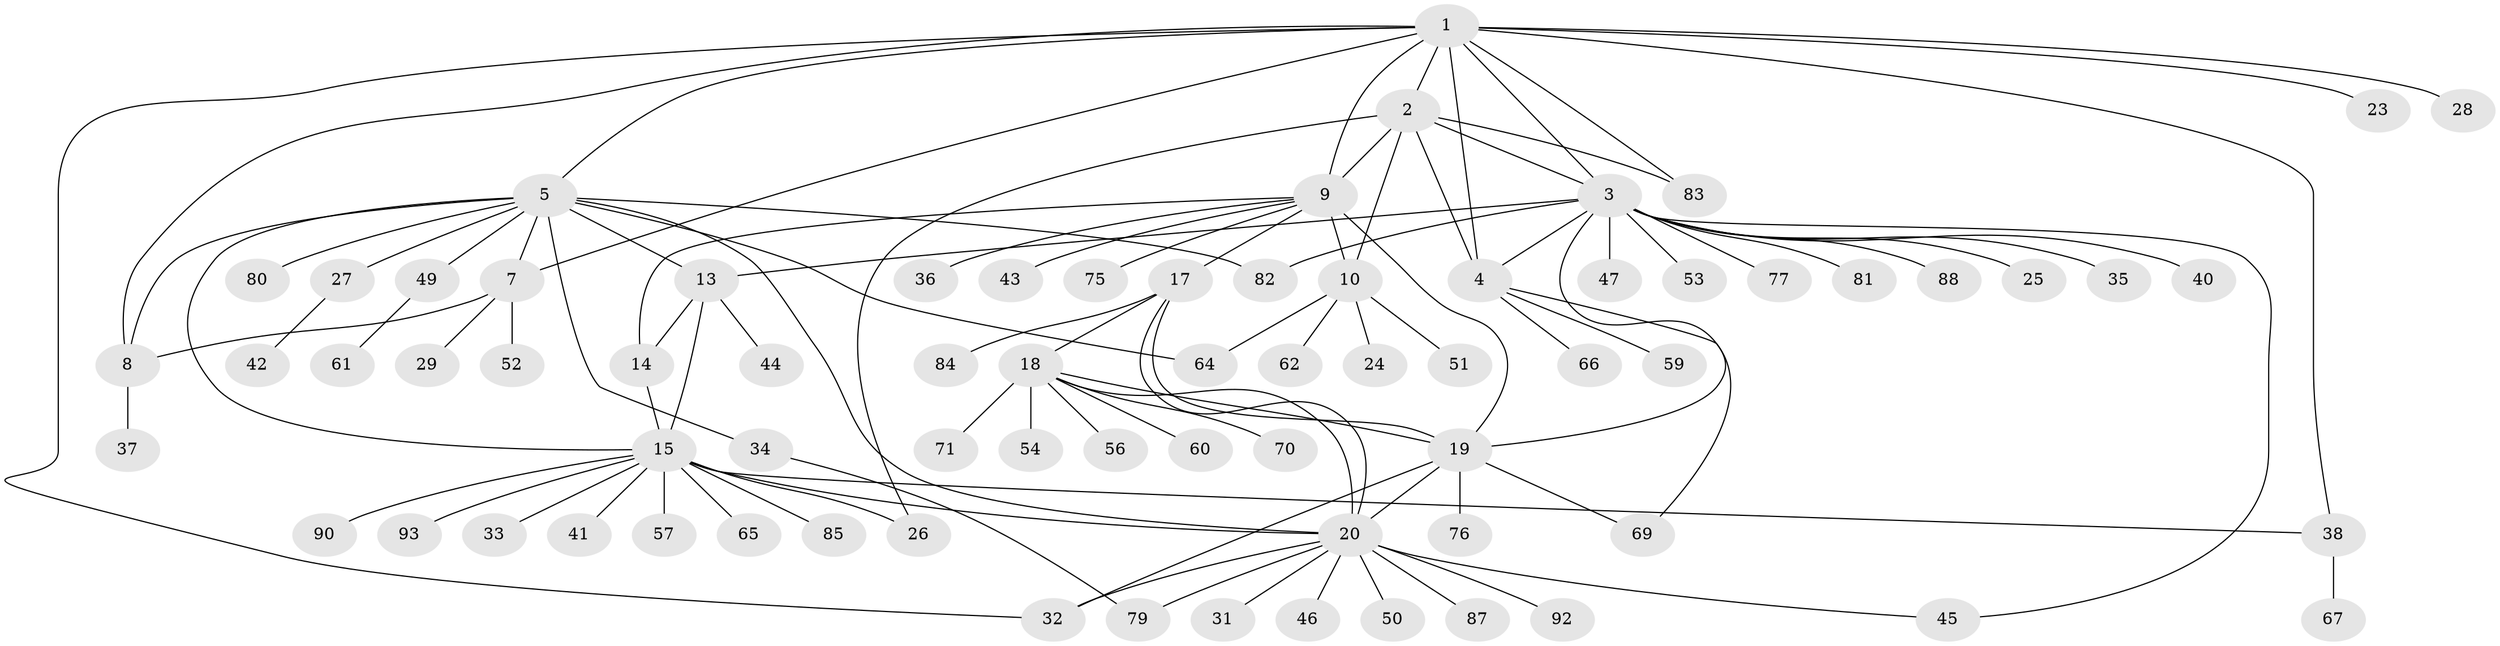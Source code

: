 // Generated by graph-tools (version 1.1) at 2025/52/02/27/25 19:52:17]
// undirected, 73 vertices, 101 edges
graph export_dot {
graph [start="1"]
  node [color=gray90,style=filled];
  1 [super="+6"];
  2 [super="+11"];
  3 [super="+22"];
  4 [super="+21"];
  5 [super="+30"];
  7 [super="+72"];
  8 [super="+39"];
  9 [super="+12"];
  10 [super="+68"];
  13 [super="+78"];
  14;
  15 [super="+16"];
  17 [super="+63"];
  18 [super="+86"];
  19 [super="+73"];
  20 [super="+48"];
  23;
  24;
  25;
  26;
  27;
  28;
  29;
  31;
  32 [super="+89"];
  33;
  34;
  35;
  36 [super="+55"];
  37;
  38 [super="+94"];
  40;
  41;
  42;
  43;
  44;
  45;
  46;
  47 [super="+58"];
  49;
  50;
  51;
  52;
  53;
  54;
  56;
  57;
  59 [super="+74"];
  60;
  61;
  62;
  64;
  65;
  66;
  67;
  69;
  70;
  71;
  75;
  76;
  77 [super="+91"];
  79;
  80;
  81;
  82;
  83;
  84;
  85;
  87;
  88;
  90;
  92;
  93;
  1 -- 2;
  1 -- 3;
  1 -- 4;
  1 -- 23;
  1 -- 28;
  1 -- 38;
  1 -- 32;
  1 -- 83;
  1 -- 5;
  1 -- 7;
  1 -- 8;
  1 -- 9;
  2 -- 3;
  2 -- 4;
  2 -- 83;
  2 -- 26;
  2 -- 9 [weight=2];
  2 -- 10;
  3 -- 4;
  3 -- 13;
  3 -- 19;
  3 -- 25;
  3 -- 35;
  3 -- 40;
  3 -- 45;
  3 -- 47;
  3 -- 53;
  3 -- 77;
  3 -- 81;
  3 -- 82;
  3 -- 88;
  4 -- 66;
  4 -- 69;
  4 -- 59;
  5 -- 7;
  5 -- 8;
  5 -- 20;
  5 -- 27;
  5 -- 64;
  5 -- 80;
  5 -- 13;
  5 -- 15;
  5 -- 49;
  5 -- 34;
  5 -- 82;
  7 -- 8;
  7 -- 29;
  7 -- 52;
  8 -- 37;
  9 -- 10 [weight=2];
  9 -- 75;
  9 -- 19;
  9 -- 36;
  9 -- 43;
  9 -- 14;
  9 -- 17;
  10 -- 24;
  10 -- 51;
  10 -- 62;
  10 -- 64;
  13 -- 14;
  13 -- 15 [weight=2];
  13 -- 44;
  14 -- 15 [weight=2];
  15 -- 20;
  15 -- 38;
  15 -- 41;
  15 -- 57;
  15 -- 85;
  15 -- 93;
  15 -- 65;
  15 -- 33;
  15 -- 90;
  15 -- 26;
  17 -- 18;
  17 -- 19;
  17 -- 20;
  17 -- 84;
  18 -- 19;
  18 -- 20;
  18 -- 54;
  18 -- 56;
  18 -- 60;
  18 -- 70;
  18 -- 71;
  19 -- 20;
  19 -- 69;
  19 -- 76;
  19 -- 32;
  20 -- 31;
  20 -- 32;
  20 -- 45;
  20 -- 46;
  20 -- 50;
  20 -- 79;
  20 -- 87;
  20 -- 92;
  27 -- 42;
  34 -- 79;
  38 -- 67;
  49 -- 61;
}
